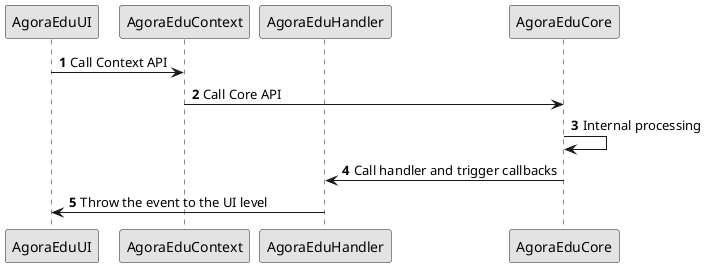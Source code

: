 @startuml
autonumber
skinparam monochrome true
participant "AgoraEduUI" as ui
participant "AgoraEduContext" as context
participant "AgoraEduHandler" as handler
participant "AgoraEduCore" as core
ui -> context: Call Context API
context -> core: Call Core API
core -> core: Internal processing
core -> handler: Call handler and trigger callbacks
handler -> ui: Throw the event to the UI level
@enduml

